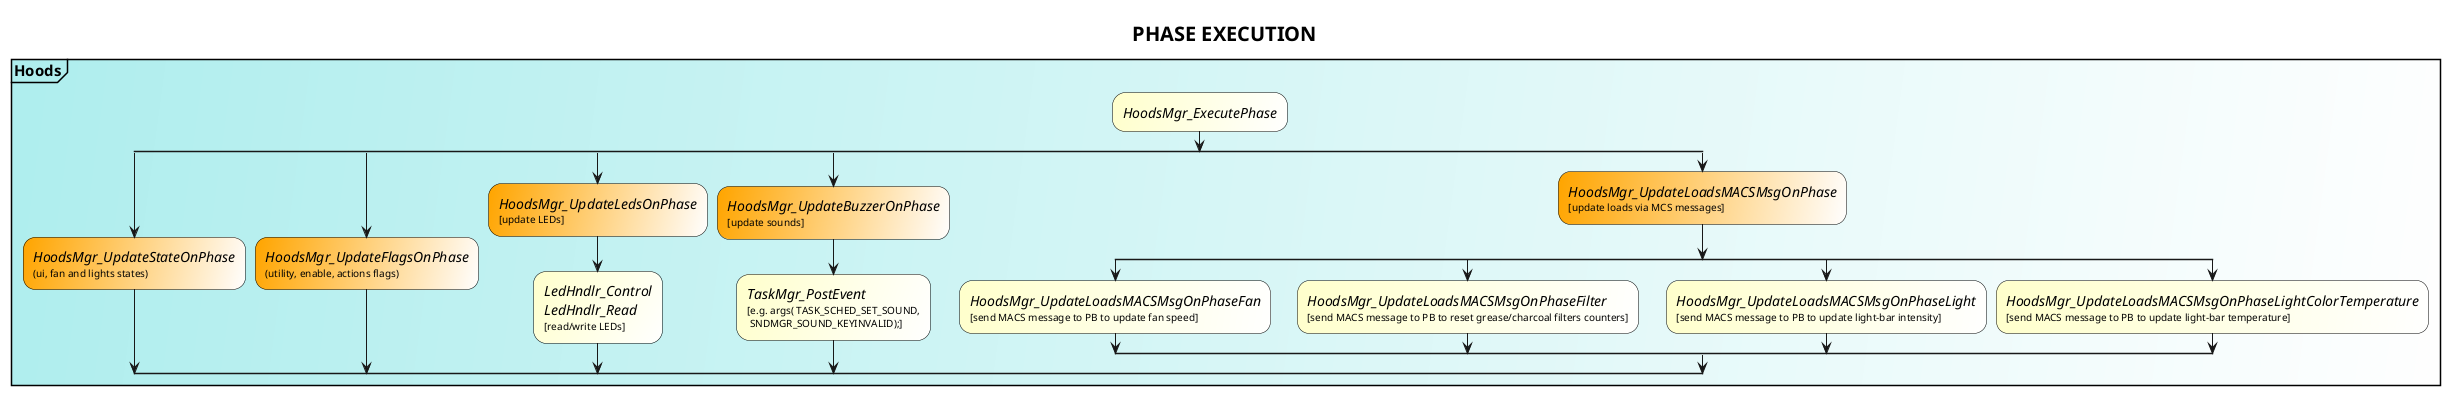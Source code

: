 @startuml

' 0. SETTINGS

skinparam backgroundColor transparent
skinparam activity {
  StartColor #black
  EndColor #black
  BackgroundColor #white
  BorderColor #black
  FontSize 14
  arrowFontSize 14
  NoteBackgroundColor red
  NoteShadowing true
}

' comments text-size
!$SzCmt = 10

!$CoBlk1 = business/white
!$CoBlk2 = orange/white

' 1. TITLE '

title <size:20><size:20>PHASE EXECUTION



' 2. UPDATE SECTION'

partition #paleturquoise/white <size:15><b>Hoods {
'start

#$CoBlk1:<i>HoodsMgr_ExecutePhase</i>;

split
#$CoBlk2:<i>HoodsMgr_UpdateStateOnPhase</i>
<size:$SzCmt>(ui, fan and lights states);

split again
#$CoBlk2:<i>HoodsMgr_UpdateFlagsOnPhase</i>
<size:$SzCmt>(utility, enable, actions flags);

split again
#$CoBlk2:<i>HoodsMgr_UpdateLedsOnPhase</i>
<size:$SzCmt>[update LEDs];

#$CoBlk1:<i>LedHndlr_Control</i>
<i>LedHndlr_Read</i>
<size:$SzCmt>[read/write LEDs];

split again
#$CoBlk2:<i>HoodsMgr_UpdateBuzzerOnPhase</i>
<size:$SzCmt>[update sounds];

#$CoBlk1:<i>TaskMgr_PostEvent</i>
<size:$SzCmt>[e.g. args(<size:$SzCmt> TASK_SCHED_SET_SOUND,
<size:$SzCmt> SNDMGR_SOUND_KEYINVALID);];

split again
#$CoBlk2:<i>HoodsMgr_UpdateLoadsMACSMsgOnPhase</i>
<size:$SzCmt>[update loads via MCS messages];

split
#$CoBlk1:<i>HoodsMgr_UpdateLoadsMACSMsgOnPhaseFan</i>
<size:$SzCmt>[send MACS message to PB to update fan speed];
split again
#$CoBlk1:<i>HoodsMgr_UpdateLoadsMACSMsgOnPhaseFilter</i>
<size:$SzCmt>[send MACS message to PB to reset grease/charcoal filters counters];
split again
#$CoBlk1:<i>HoodsMgr_UpdateLoadsMACSMsgOnPhaseLight</i>
<size:$SzCmt>[send MACS message to PB to update light-bar intensity];
split again
#$CoBlk1:<i>HoodsMgr_UpdateLoadsMACSMsgOnPhaseLightColorTemperature</i>
<size:$SzCmt>[send MACS message to PB to update light-bar temperature];

end split
end split
'stop

}

@enduml